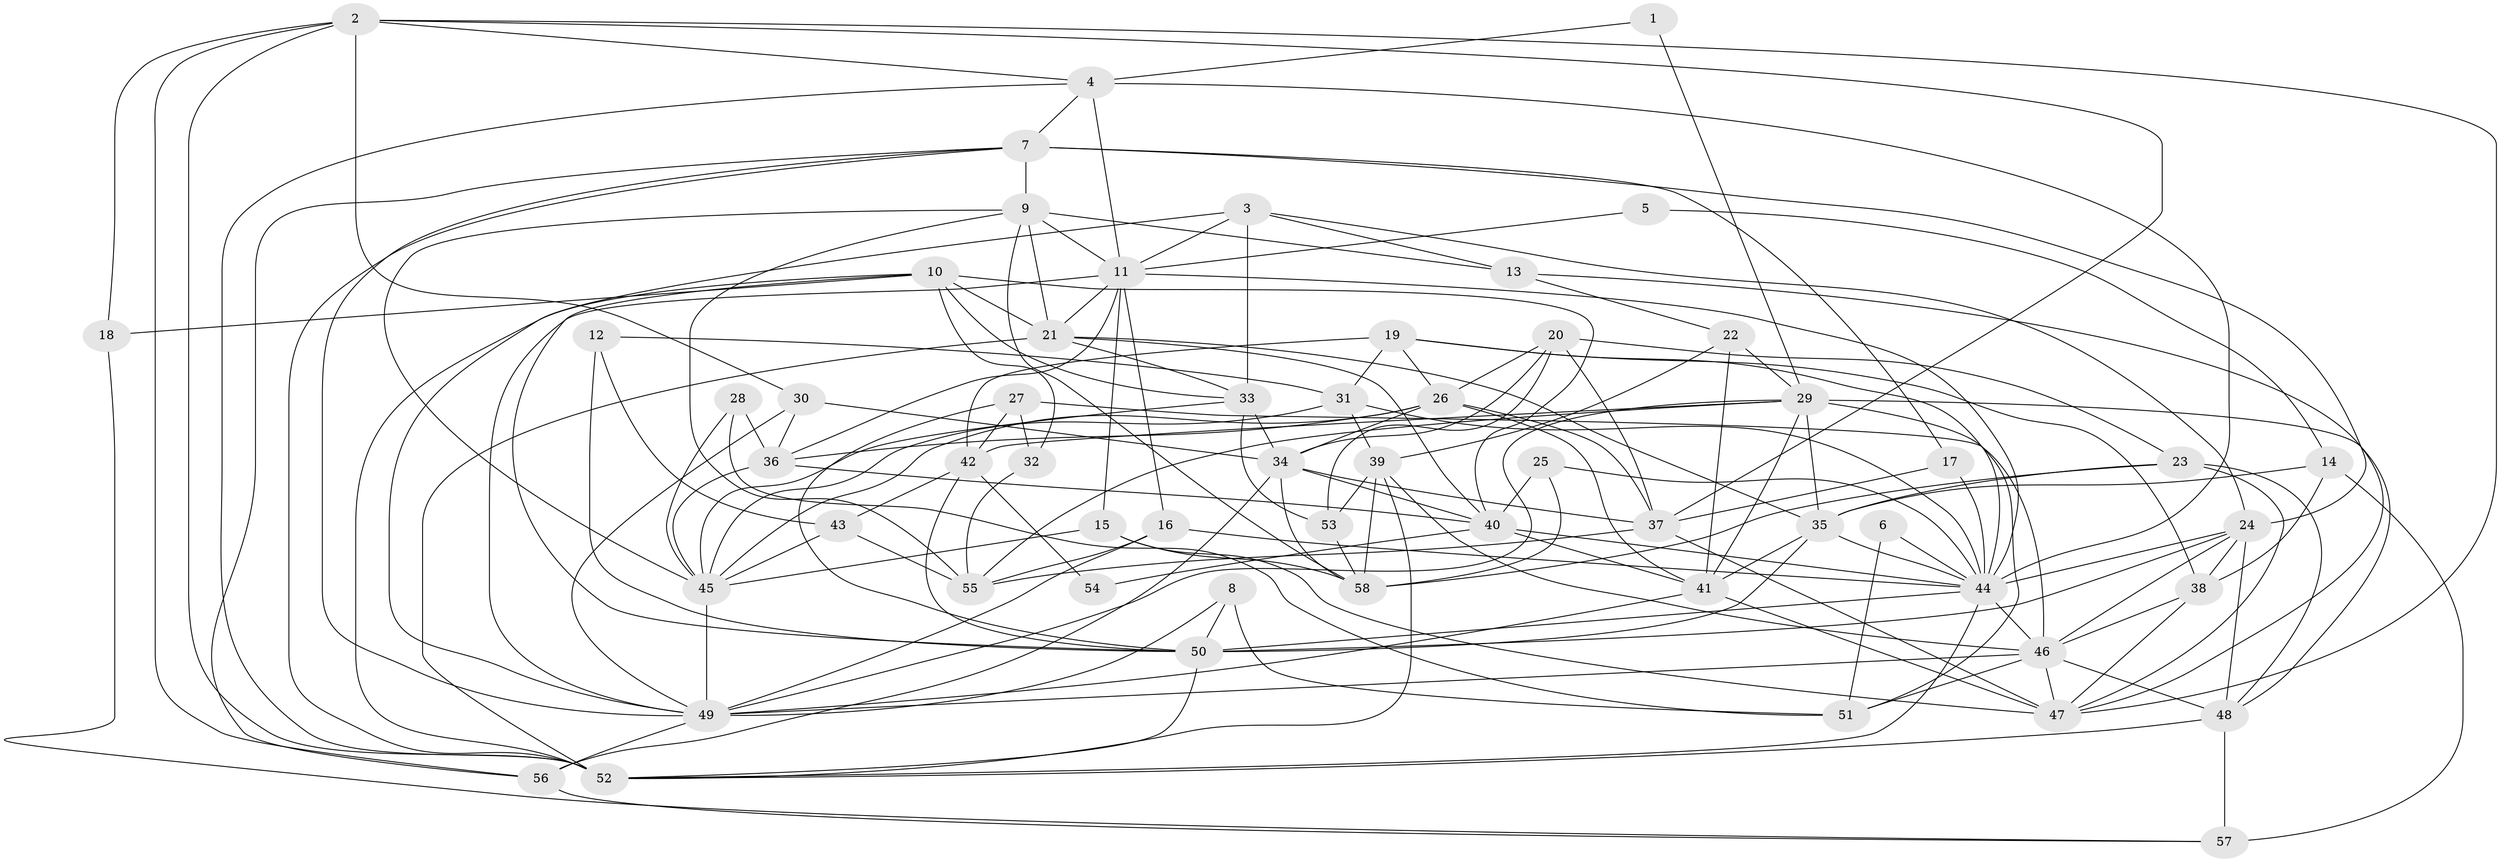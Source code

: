 // original degree distribution, {4: 0.3017241379310345, 5: 0.15517241379310345, 3: 0.28448275862068967, 2: 0.11206896551724138, 6: 0.1206896551724138, 8: 0.008620689655172414, 7: 0.008620689655172414, 10: 0.008620689655172414}
// Generated by graph-tools (version 1.1) at 2025/26/03/09/25 03:26:19]
// undirected, 58 vertices, 166 edges
graph export_dot {
graph [start="1"]
  node [color=gray90,style=filled];
  1;
  2;
  3;
  4;
  5;
  6;
  7;
  8;
  9;
  10;
  11;
  12;
  13;
  14;
  15;
  16;
  17;
  18;
  19;
  20;
  21;
  22;
  23;
  24;
  25;
  26;
  27;
  28;
  29;
  30;
  31;
  32;
  33;
  34;
  35;
  36;
  37;
  38;
  39;
  40;
  41;
  42;
  43;
  44;
  45;
  46;
  47;
  48;
  49;
  50;
  51;
  52;
  53;
  54;
  55;
  56;
  57;
  58;
  1 -- 4 [weight=1.0];
  1 -- 29 [weight=1.0];
  2 -- 4 [weight=1.0];
  2 -- 18 [weight=1.0];
  2 -- 30 [weight=1.0];
  2 -- 37 [weight=1.0];
  2 -- 47 [weight=1.0];
  2 -- 52 [weight=1.0];
  2 -- 56 [weight=1.0];
  3 -- 11 [weight=1.0];
  3 -- 13 [weight=1.0];
  3 -- 24 [weight=1.0];
  3 -- 33 [weight=1.0];
  3 -- 49 [weight=1.0];
  4 -- 7 [weight=1.0];
  4 -- 11 [weight=1.0];
  4 -- 44 [weight=1.0];
  4 -- 52 [weight=1.0];
  5 -- 11 [weight=1.0];
  5 -- 14 [weight=1.0];
  6 -- 44 [weight=1.0];
  6 -- 51 [weight=1.0];
  7 -- 9 [weight=1.0];
  7 -- 17 [weight=1.0];
  7 -- 24 [weight=1.0];
  7 -- 49 [weight=1.0];
  7 -- 52 [weight=1.0];
  7 -- 56 [weight=1.0];
  8 -- 49 [weight=1.0];
  8 -- 50 [weight=1.0];
  8 -- 51 [weight=1.0];
  9 -- 11 [weight=1.0];
  9 -- 13 [weight=1.0];
  9 -- 21 [weight=1.0];
  9 -- 45 [weight=1.0];
  9 -- 55 [weight=1.0];
  9 -- 58 [weight=1.0];
  10 -- 18 [weight=1.0];
  10 -- 21 [weight=1.0];
  10 -- 32 [weight=1.0];
  10 -- 33 [weight=1.0];
  10 -- 40 [weight=1.0];
  10 -- 50 [weight=1.0];
  10 -- 52 [weight=1.0];
  11 -- 15 [weight=1.0];
  11 -- 16 [weight=1.0];
  11 -- 21 [weight=1.0];
  11 -- 36 [weight=1.0];
  11 -- 44 [weight=1.0];
  11 -- 49 [weight=1.0];
  12 -- 31 [weight=1.0];
  12 -- 43 [weight=1.0];
  12 -- 50 [weight=1.0];
  13 -- 22 [weight=1.0];
  13 -- 47 [weight=1.0];
  14 -- 35 [weight=1.0];
  14 -- 38 [weight=1.0];
  14 -- 57 [weight=2.0];
  15 -- 45 [weight=1.0];
  15 -- 47 [weight=1.0];
  15 -- 58 [weight=1.0];
  16 -- 44 [weight=2.0];
  16 -- 49 [weight=1.0];
  16 -- 55 [weight=1.0];
  17 -- 37 [weight=1.0];
  17 -- 44 [weight=1.0];
  18 -- 57 [weight=1.0];
  19 -- 26 [weight=1.0];
  19 -- 31 [weight=1.0];
  19 -- 38 [weight=1.0];
  19 -- 42 [weight=2.0];
  19 -- 44 [weight=1.0];
  20 -- 23 [weight=1.0];
  20 -- 26 [weight=1.0];
  20 -- 34 [weight=1.0];
  20 -- 37 [weight=1.0];
  20 -- 53 [weight=1.0];
  21 -- 33 [weight=1.0];
  21 -- 35 [weight=1.0];
  21 -- 40 [weight=1.0];
  21 -- 52 [weight=1.0];
  22 -- 29 [weight=1.0];
  22 -- 39 [weight=2.0];
  22 -- 41 [weight=2.0];
  23 -- 35 [weight=1.0];
  23 -- 47 [weight=1.0];
  23 -- 48 [weight=1.0];
  23 -- 58 [weight=1.0];
  24 -- 38 [weight=1.0];
  24 -- 44 [weight=1.0];
  24 -- 46 [weight=1.0];
  24 -- 48 [weight=1.0];
  24 -- 50 [weight=1.0];
  25 -- 40 [weight=1.0];
  25 -- 44 [weight=1.0];
  25 -- 58 [weight=1.0];
  26 -- 34 [weight=1.0];
  26 -- 36 [weight=1.0];
  26 -- 37 [weight=1.0];
  26 -- 41 [weight=1.0];
  26 -- 45 [weight=1.0];
  27 -- 32 [weight=1.0];
  27 -- 42 [weight=1.0];
  27 -- 46 [weight=1.0];
  27 -- 50 [weight=1.0];
  28 -- 36 [weight=1.0];
  28 -- 45 [weight=1.0];
  28 -- 51 [weight=1.0];
  29 -- 35 [weight=1.0];
  29 -- 41 [weight=1.0];
  29 -- 42 [weight=1.0];
  29 -- 48 [weight=1.0];
  29 -- 49 [weight=1.0];
  29 -- 51 [weight=1.0];
  29 -- 55 [weight=1.0];
  30 -- 34 [weight=1.0];
  30 -- 36 [weight=1.0];
  30 -- 49 [weight=1.0];
  31 -- 39 [weight=1.0];
  31 -- 44 [weight=1.0];
  31 -- 45 [weight=1.0];
  32 -- 55 [weight=1.0];
  33 -- 34 [weight=1.0];
  33 -- 45 [weight=1.0];
  33 -- 53 [weight=1.0];
  34 -- 37 [weight=1.0];
  34 -- 40 [weight=1.0];
  34 -- 56 [weight=1.0];
  34 -- 58 [weight=1.0];
  35 -- 41 [weight=1.0];
  35 -- 44 [weight=1.0];
  35 -- 50 [weight=1.0];
  36 -- 40 [weight=1.0];
  36 -- 45 [weight=1.0];
  37 -- 47 [weight=1.0];
  37 -- 55 [weight=1.0];
  38 -- 46 [weight=1.0];
  38 -- 47 [weight=1.0];
  39 -- 46 [weight=1.0];
  39 -- 52 [weight=1.0];
  39 -- 53 [weight=1.0];
  39 -- 58 [weight=1.0];
  40 -- 41 [weight=1.0];
  40 -- 44 [weight=1.0];
  40 -- 54 [weight=1.0];
  41 -- 47 [weight=1.0];
  41 -- 49 [weight=1.0];
  42 -- 43 [weight=1.0];
  42 -- 50 [weight=1.0];
  42 -- 54 [weight=1.0];
  43 -- 45 [weight=1.0];
  43 -- 55 [weight=1.0];
  44 -- 46 [weight=2.0];
  44 -- 50 [weight=1.0];
  44 -- 52 [weight=1.0];
  45 -- 49 [weight=1.0];
  46 -- 47 [weight=1.0];
  46 -- 48 [weight=2.0];
  46 -- 49 [weight=1.0];
  46 -- 51 [weight=2.0];
  48 -- 52 [weight=1.0];
  48 -- 57 [weight=1.0];
  49 -- 56 [weight=1.0];
  50 -- 52 [weight=1.0];
  53 -- 58 [weight=1.0];
  56 -- 57 [weight=1.0];
}

